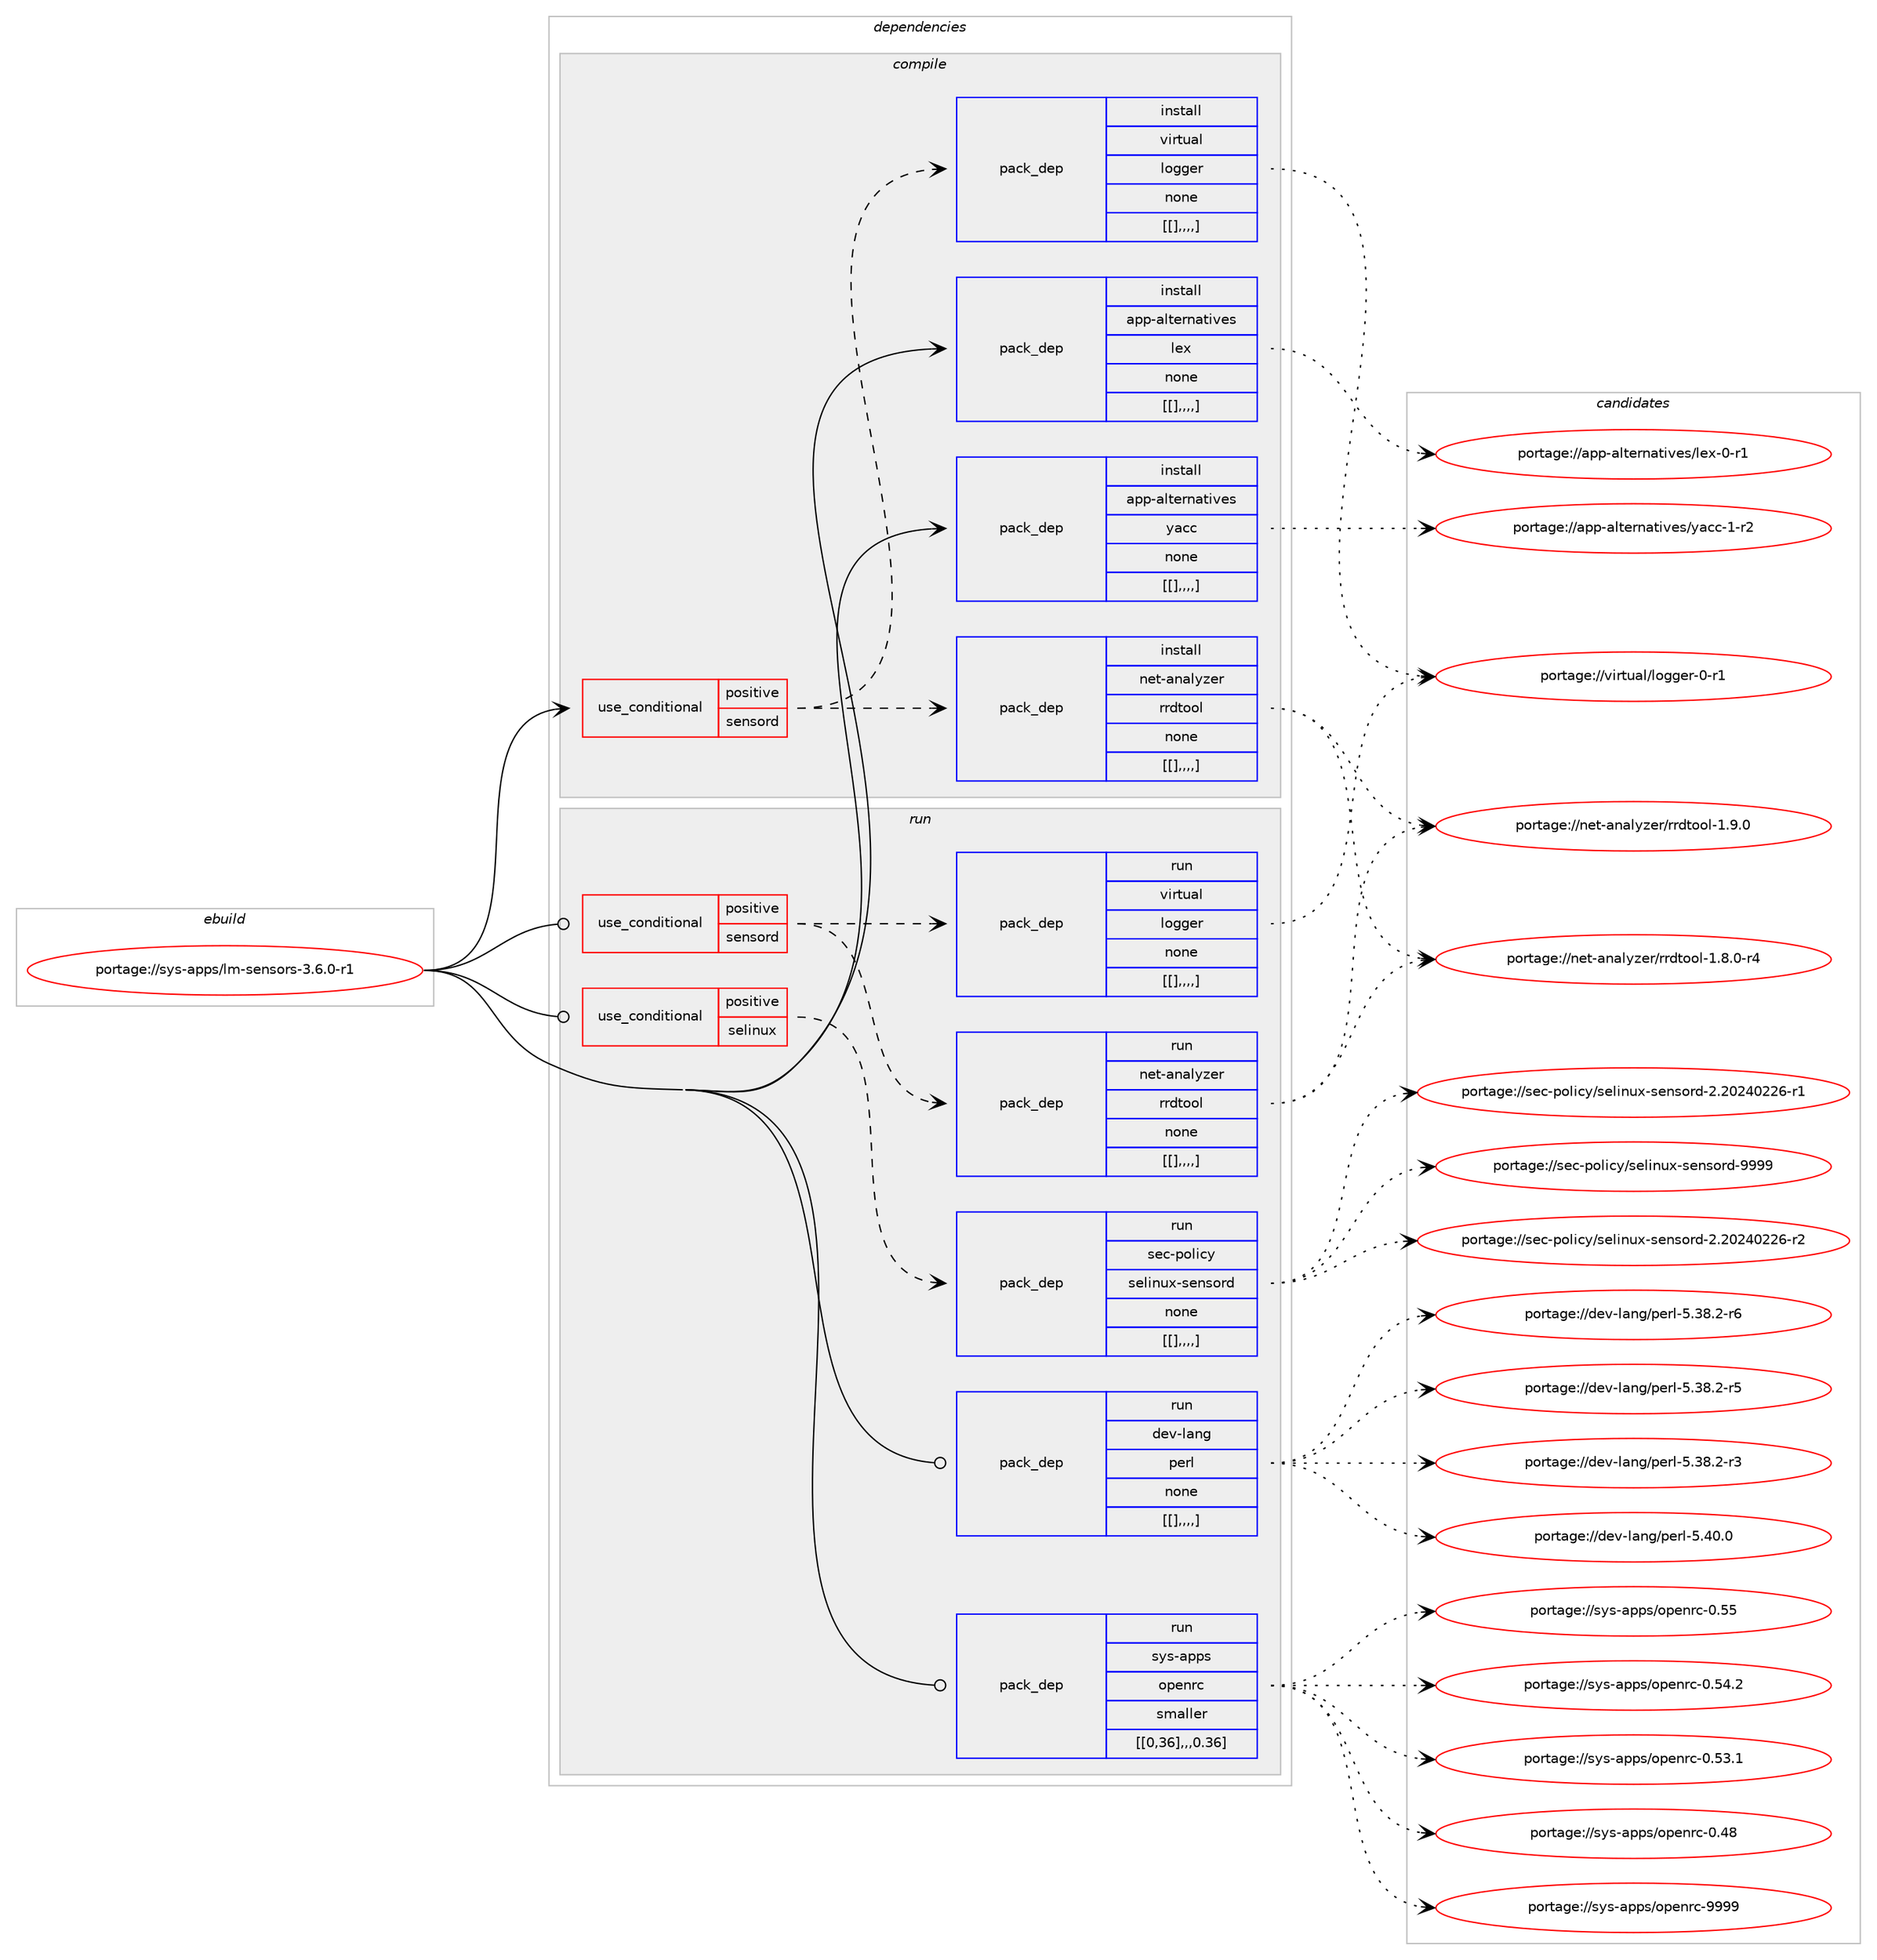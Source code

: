 digraph prolog {

# *************
# Graph options
# *************

newrank=true;
concentrate=true;
compound=true;
graph [rankdir=LR,fontname=Helvetica,fontsize=10,ranksep=1.5];#, ranksep=2.5, nodesep=0.2];
edge  [arrowhead=vee];
node  [fontname=Helvetica,fontsize=10];

# **********
# The ebuild
# **********

subgraph cluster_leftcol {
color=gray;
label=<<i>ebuild</i>>;
id [label="portage://sys-apps/lm-sensors-3.6.0-r1", color=red, width=4, href="../sys-apps/lm-sensors-3.6.0-r1.svg"];
}

# ****************
# The dependencies
# ****************

subgraph cluster_midcol {
color=gray;
label=<<i>dependencies</i>>;
subgraph cluster_compile {
fillcolor="#eeeeee";
style=filled;
label=<<i>compile</i>>;
subgraph cond115415 {
dependency437587 [label=<<TABLE BORDER="0" CELLBORDER="1" CELLSPACING="0" CELLPADDING="4"><TR><TD ROWSPAN="3" CELLPADDING="10">use_conditional</TD></TR><TR><TD>positive</TD></TR><TR><TD>sensord</TD></TR></TABLE>>, shape=none, color=red];
subgraph pack319118 {
dependency437588 [label=<<TABLE BORDER="0" CELLBORDER="1" CELLSPACING="0" CELLPADDING="4" WIDTH="220"><TR><TD ROWSPAN="6" CELLPADDING="30">pack_dep</TD></TR><TR><TD WIDTH="110">install</TD></TR><TR><TD>net-analyzer</TD></TR><TR><TD>rrdtool</TD></TR><TR><TD>none</TD></TR><TR><TD>[[],,,,]</TD></TR></TABLE>>, shape=none, color=blue];
}
dependency437587:e -> dependency437588:w [weight=20,style="dashed",arrowhead="vee"];
subgraph pack319119 {
dependency437589 [label=<<TABLE BORDER="0" CELLBORDER="1" CELLSPACING="0" CELLPADDING="4" WIDTH="220"><TR><TD ROWSPAN="6" CELLPADDING="30">pack_dep</TD></TR><TR><TD WIDTH="110">install</TD></TR><TR><TD>virtual</TD></TR><TR><TD>logger</TD></TR><TR><TD>none</TD></TR><TR><TD>[[],,,,]</TD></TR></TABLE>>, shape=none, color=blue];
}
dependency437587:e -> dependency437589:w [weight=20,style="dashed",arrowhead="vee"];
}
id:e -> dependency437587:w [weight=20,style="solid",arrowhead="vee"];
subgraph pack319120 {
dependency437590 [label=<<TABLE BORDER="0" CELLBORDER="1" CELLSPACING="0" CELLPADDING="4" WIDTH="220"><TR><TD ROWSPAN="6" CELLPADDING="30">pack_dep</TD></TR><TR><TD WIDTH="110">install</TD></TR><TR><TD>app-alternatives</TD></TR><TR><TD>lex</TD></TR><TR><TD>none</TD></TR><TR><TD>[[],,,,]</TD></TR></TABLE>>, shape=none, color=blue];
}
id:e -> dependency437590:w [weight=20,style="solid",arrowhead="vee"];
subgraph pack319121 {
dependency437591 [label=<<TABLE BORDER="0" CELLBORDER="1" CELLSPACING="0" CELLPADDING="4" WIDTH="220"><TR><TD ROWSPAN="6" CELLPADDING="30">pack_dep</TD></TR><TR><TD WIDTH="110">install</TD></TR><TR><TD>app-alternatives</TD></TR><TR><TD>yacc</TD></TR><TR><TD>none</TD></TR><TR><TD>[[],,,,]</TD></TR></TABLE>>, shape=none, color=blue];
}
id:e -> dependency437591:w [weight=20,style="solid",arrowhead="vee"];
}
subgraph cluster_compileandrun {
fillcolor="#eeeeee";
style=filled;
label=<<i>compile and run</i>>;
}
subgraph cluster_run {
fillcolor="#eeeeee";
style=filled;
label=<<i>run</i>>;
subgraph cond115416 {
dependency437592 [label=<<TABLE BORDER="0" CELLBORDER="1" CELLSPACING="0" CELLPADDING="4"><TR><TD ROWSPAN="3" CELLPADDING="10">use_conditional</TD></TR><TR><TD>positive</TD></TR><TR><TD>selinux</TD></TR></TABLE>>, shape=none, color=red];
subgraph pack319122 {
dependency437593 [label=<<TABLE BORDER="0" CELLBORDER="1" CELLSPACING="0" CELLPADDING="4" WIDTH="220"><TR><TD ROWSPAN="6" CELLPADDING="30">pack_dep</TD></TR><TR><TD WIDTH="110">run</TD></TR><TR><TD>sec-policy</TD></TR><TR><TD>selinux-sensord</TD></TR><TR><TD>none</TD></TR><TR><TD>[[],,,,]</TD></TR></TABLE>>, shape=none, color=blue];
}
dependency437592:e -> dependency437593:w [weight=20,style="dashed",arrowhead="vee"];
}
id:e -> dependency437592:w [weight=20,style="solid",arrowhead="odot"];
subgraph cond115417 {
dependency437594 [label=<<TABLE BORDER="0" CELLBORDER="1" CELLSPACING="0" CELLPADDING="4"><TR><TD ROWSPAN="3" CELLPADDING="10">use_conditional</TD></TR><TR><TD>positive</TD></TR><TR><TD>sensord</TD></TR></TABLE>>, shape=none, color=red];
subgraph pack319123 {
dependency437595 [label=<<TABLE BORDER="0" CELLBORDER="1" CELLSPACING="0" CELLPADDING="4" WIDTH="220"><TR><TD ROWSPAN="6" CELLPADDING="30">pack_dep</TD></TR><TR><TD WIDTH="110">run</TD></TR><TR><TD>net-analyzer</TD></TR><TR><TD>rrdtool</TD></TR><TR><TD>none</TD></TR><TR><TD>[[],,,,]</TD></TR></TABLE>>, shape=none, color=blue];
}
dependency437594:e -> dependency437595:w [weight=20,style="dashed",arrowhead="vee"];
subgraph pack319124 {
dependency437596 [label=<<TABLE BORDER="0" CELLBORDER="1" CELLSPACING="0" CELLPADDING="4" WIDTH="220"><TR><TD ROWSPAN="6" CELLPADDING="30">pack_dep</TD></TR><TR><TD WIDTH="110">run</TD></TR><TR><TD>virtual</TD></TR><TR><TD>logger</TD></TR><TR><TD>none</TD></TR><TR><TD>[[],,,,]</TD></TR></TABLE>>, shape=none, color=blue];
}
dependency437594:e -> dependency437596:w [weight=20,style="dashed",arrowhead="vee"];
}
id:e -> dependency437594:w [weight=20,style="solid",arrowhead="odot"];
subgraph pack319125 {
dependency437597 [label=<<TABLE BORDER="0" CELLBORDER="1" CELLSPACING="0" CELLPADDING="4" WIDTH="220"><TR><TD ROWSPAN="6" CELLPADDING="30">pack_dep</TD></TR><TR><TD WIDTH="110">run</TD></TR><TR><TD>dev-lang</TD></TR><TR><TD>perl</TD></TR><TR><TD>none</TD></TR><TR><TD>[[],,,,]</TD></TR></TABLE>>, shape=none, color=blue];
}
id:e -> dependency437597:w [weight=20,style="solid",arrowhead="odot"];
subgraph pack319126 {
dependency437598 [label=<<TABLE BORDER="0" CELLBORDER="1" CELLSPACING="0" CELLPADDING="4" WIDTH="220"><TR><TD ROWSPAN="6" CELLPADDING="30">pack_dep</TD></TR><TR><TD WIDTH="110">run</TD></TR><TR><TD>sys-apps</TD></TR><TR><TD>openrc</TD></TR><TR><TD>smaller</TD></TR><TR><TD>[[0,36],,,0.36]</TD></TR></TABLE>>, shape=none, color=blue];
}
id:e -> dependency437598:w [weight=20,style="solid",arrowhead="odot"];
}
}

# **************
# The candidates
# **************

subgraph cluster_choices {
rank=same;
color=gray;
label=<<i>candidates</i>>;

subgraph choice319118 {
color=black;
nodesep=1;
choice11010111645971109710812112210111447114114100116111111108454946574648 [label="portage://net-analyzer/rrdtool-1.9.0", color=red, width=4,href="../net-analyzer/rrdtool-1.9.0.svg"];
choice110101116459711097108121122101114471141141001161111111084549465646484511452 [label="portage://net-analyzer/rrdtool-1.8.0-r4", color=red, width=4,href="../net-analyzer/rrdtool-1.8.0-r4.svg"];
dependency437588:e -> choice11010111645971109710812112210111447114114100116111111108454946574648:w [style=dotted,weight="100"];
dependency437588:e -> choice110101116459711097108121122101114471141141001161111111084549465646484511452:w [style=dotted,weight="100"];
}
subgraph choice319119 {
color=black;
nodesep=1;
choice118105114116117971084710811110310310111445484511449 [label="portage://virtual/logger-0-r1", color=red, width=4,href="../virtual/logger-0-r1.svg"];
dependency437589:e -> choice118105114116117971084710811110310310111445484511449:w [style=dotted,weight="100"];
}
subgraph choice319120 {
color=black;
nodesep=1;
choice971121124597108116101114110971161051181011154710810112045484511449 [label="portage://app-alternatives/lex-0-r1", color=red, width=4,href="../app-alternatives/lex-0-r1.svg"];
dependency437590:e -> choice971121124597108116101114110971161051181011154710810112045484511449:w [style=dotted,weight="100"];
}
subgraph choice319121 {
color=black;
nodesep=1;
choice971121124597108116101114110971161051181011154712197999945494511450 [label="portage://app-alternatives/yacc-1-r2", color=red, width=4,href="../app-alternatives/yacc-1-r2.svg"];
dependency437591:e -> choice971121124597108116101114110971161051181011154712197999945494511450:w [style=dotted,weight="100"];
}
subgraph choice319122 {
color=black;
nodesep=1;
choice11510199451121111081059912147115101108105110117120451151011101151111141004557575757 [label="portage://sec-policy/selinux-sensord-9999", color=red, width=4,href="../sec-policy/selinux-sensord-9999.svg"];
choice115101994511211110810599121471151011081051101171204511510111011511111410045504650485052485050544511450 [label="portage://sec-policy/selinux-sensord-2.20240226-r2", color=red, width=4,href="../sec-policy/selinux-sensord-2.20240226-r2.svg"];
choice115101994511211110810599121471151011081051101171204511510111011511111410045504650485052485050544511449 [label="portage://sec-policy/selinux-sensord-2.20240226-r1", color=red, width=4,href="../sec-policy/selinux-sensord-2.20240226-r1.svg"];
dependency437593:e -> choice11510199451121111081059912147115101108105110117120451151011101151111141004557575757:w [style=dotted,weight="100"];
dependency437593:e -> choice115101994511211110810599121471151011081051101171204511510111011511111410045504650485052485050544511450:w [style=dotted,weight="100"];
dependency437593:e -> choice115101994511211110810599121471151011081051101171204511510111011511111410045504650485052485050544511449:w [style=dotted,weight="100"];
}
subgraph choice319123 {
color=black;
nodesep=1;
choice11010111645971109710812112210111447114114100116111111108454946574648 [label="portage://net-analyzer/rrdtool-1.9.0", color=red, width=4,href="../net-analyzer/rrdtool-1.9.0.svg"];
choice110101116459711097108121122101114471141141001161111111084549465646484511452 [label="portage://net-analyzer/rrdtool-1.8.0-r4", color=red, width=4,href="../net-analyzer/rrdtool-1.8.0-r4.svg"];
dependency437595:e -> choice11010111645971109710812112210111447114114100116111111108454946574648:w [style=dotted,weight="100"];
dependency437595:e -> choice110101116459711097108121122101114471141141001161111111084549465646484511452:w [style=dotted,weight="100"];
}
subgraph choice319124 {
color=black;
nodesep=1;
choice118105114116117971084710811110310310111445484511449 [label="portage://virtual/logger-0-r1", color=red, width=4,href="../virtual/logger-0-r1.svg"];
dependency437596:e -> choice118105114116117971084710811110310310111445484511449:w [style=dotted,weight="100"];
}
subgraph choice319125 {
color=black;
nodesep=1;
choice10010111845108971101034711210111410845534652484648 [label="portage://dev-lang/perl-5.40.0", color=red, width=4,href="../dev-lang/perl-5.40.0.svg"];
choice100101118451089711010347112101114108455346515646504511454 [label="portage://dev-lang/perl-5.38.2-r6", color=red, width=4,href="../dev-lang/perl-5.38.2-r6.svg"];
choice100101118451089711010347112101114108455346515646504511453 [label="portage://dev-lang/perl-5.38.2-r5", color=red, width=4,href="../dev-lang/perl-5.38.2-r5.svg"];
choice100101118451089711010347112101114108455346515646504511451 [label="portage://dev-lang/perl-5.38.2-r3", color=red, width=4,href="../dev-lang/perl-5.38.2-r3.svg"];
dependency437597:e -> choice10010111845108971101034711210111410845534652484648:w [style=dotted,weight="100"];
dependency437597:e -> choice100101118451089711010347112101114108455346515646504511454:w [style=dotted,weight="100"];
dependency437597:e -> choice100101118451089711010347112101114108455346515646504511453:w [style=dotted,weight="100"];
dependency437597:e -> choice100101118451089711010347112101114108455346515646504511451:w [style=dotted,weight="100"];
}
subgraph choice319126 {
color=black;
nodesep=1;
choice115121115459711211211547111112101110114994557575757 [label="portage://sys-apps/openrc-9999", color=red, width=4,href="../sys-apps/openrc-9999.svg"];
choice115121115459711211211547111112101110114994548465353 [label="portage://sys-apps/openrc-0.55", color=red, width=4,href="../sys-apps/openrc-0.55.svg"];
choice1151211154597112112115471111121011101149945484653524650 [label="portage://sys-apps/openrc-0.54.2", color=red, width=4,href="../sys-apps/openrc-0.54.2.svg"];
choice1151211154597112112115471111121011101149945484653514649 [label="portage://sys-apps/openrc-0.53.1", color=red, width=4,href="../sys-apps/openrc-0.53.1.svg"];
choice115121115459711211211547111112101110114994548465256 [label="portage://sys-apps/openrc-0.48", color=red, width=4,href="../sys-apps/openrc-0.48.svg"];
dependency437598:e -> choice115121115459711211211547111112101110114994557575757:w [style=dotted,weight="100"];
dependency437598:e -> choice115121115459711211211547111112101110114994548465353:w [style=dotted,weight="100"];
dependency437598:e -> choice1151211154597112112115471111121011101149945484653524650:w [style=dotted,weight="100"];
dependency437598:e -> choice1151211154597112112115471111121011101149945484653514649:w [style=dotted,weight="100"];
dependency437598:e -> choice115121115459711211211547111112101110114994548465256:w [style=dotted,weight="100"];
}
}

}
